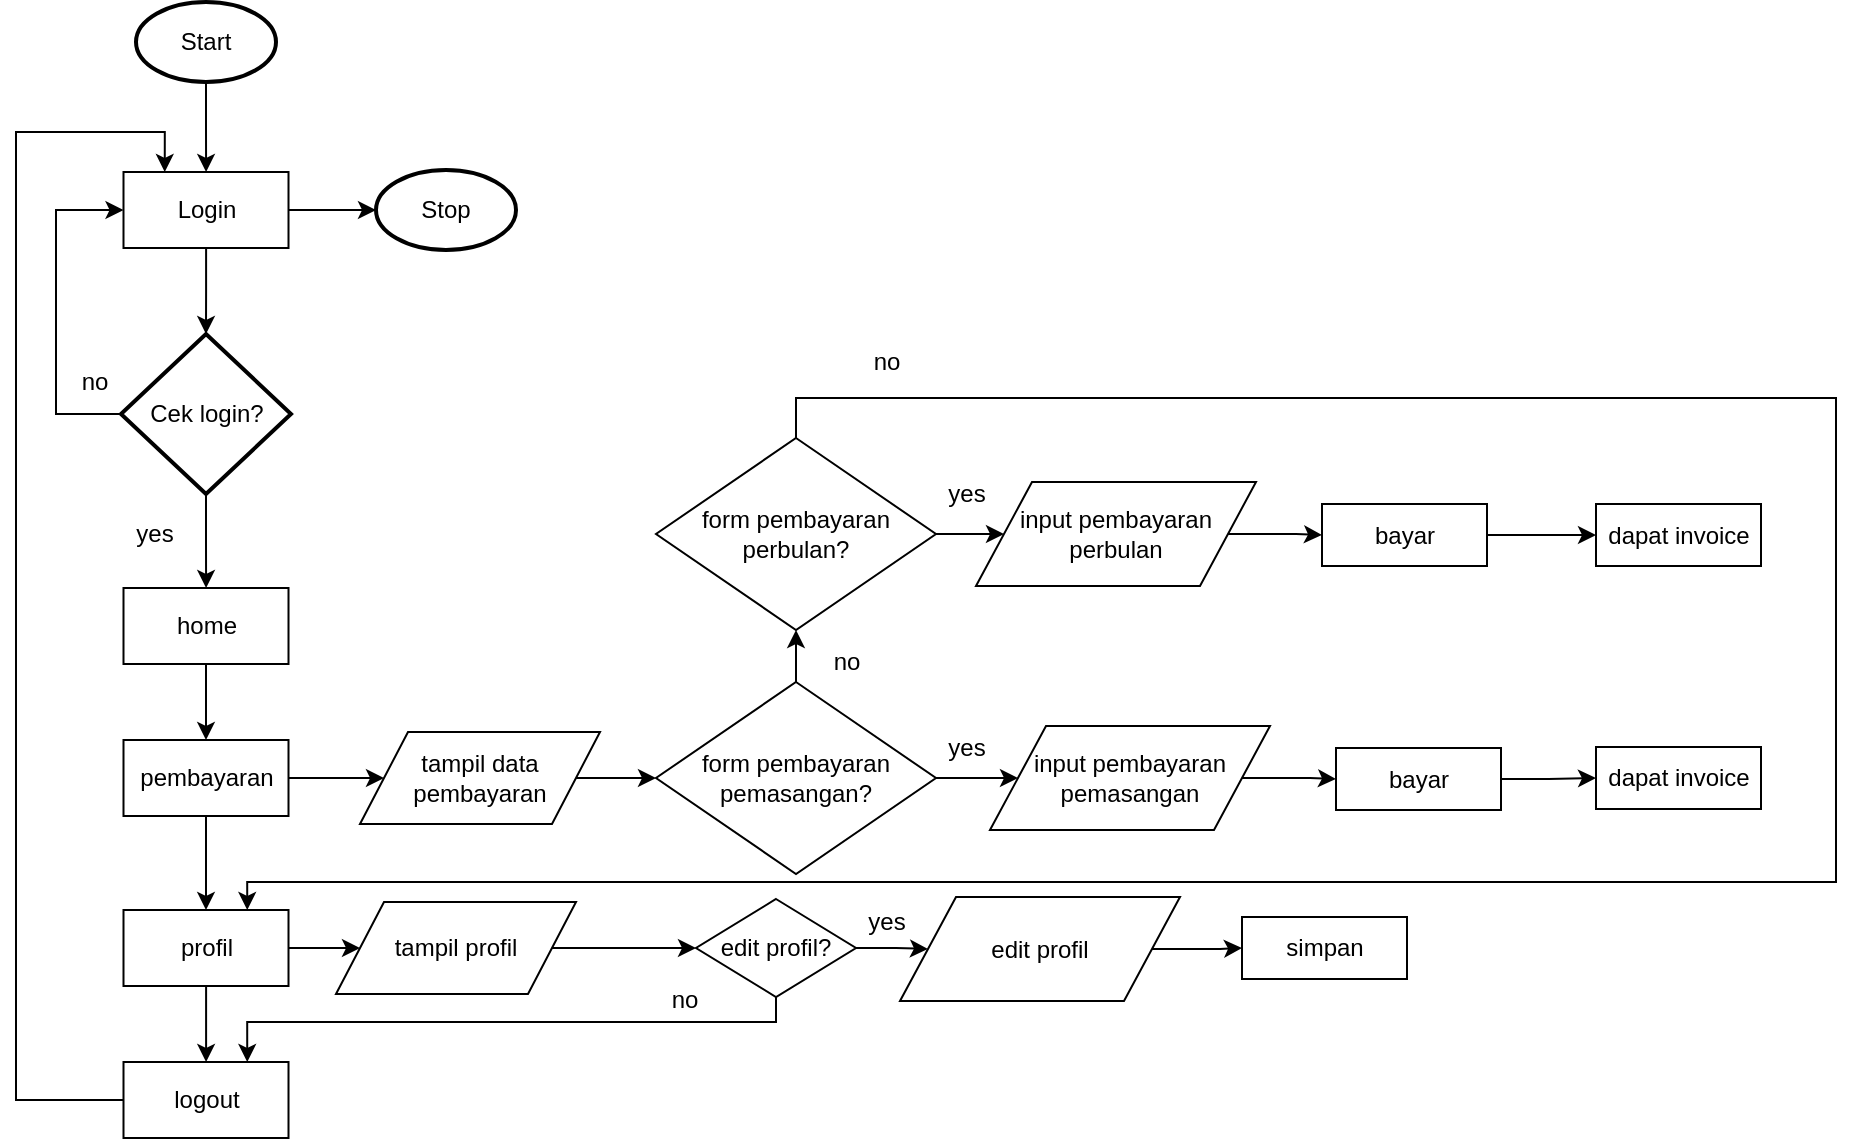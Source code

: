 <mxfile version="13.1.14" type="device"><diagram id="C5RBs43oDa-KdzZeNtuy" name="Page-1"><mxGraphModel dx="868" dy="479" grid="1" gridSize="10" guides="1" tooltips="1" connect="1" arrows="1" fold="1" page="1" pageScale="1" pageWidth="827" pageHeight="1169" math="0" shadow="0"><root><mxCell id="WIyWlLk6GJQsqaUBKTNV-0"/><mxCell id="WIyWlLk6GJQsqaUBKTNV-1" parent="WIyWlLk6GJQsqaUBKTNV-0"/><mxCell id="KHOEXjF2gYGAxF7AjPbU-5" value="" style="edgeStyle=orthogonalEdgeStyle;rounded=0;orthogonalLoop=1;jettySize=auto;html=1;" parent="WIyWlLk6GJQsqaUBKTNV-1" source="KHOEXjF2gYGAxF7AjPbU-3" target="KHOEXjF2gYGAxF7AjPbU-4" edge="1"><mxGeometry relative="1" as="geometry"/></mxCell><mxCell id="KHOEXjF2gYGAxF7AjPbU-3" value="Start" style="strokeWidth=2;html=1;shape=mxgraph.flowchart.start_1;whiteSpace=wrap;" parent="WIyWlLk6GJQsqaUBKTNV-1" vertex="1"><mxGeometry x="140" y="110" width="70" height="40" as="geometry"/></mxCell><mxCell id="KHOEXjF2gYGAxF7AjPbU-7" value="" style="edgeStyle=orthogonalEdgeStyle;rounded=0;orthogonalLoop=1;jettySize=auto;html=1;" parent="WIyWlLk6GJQsqaUBKTNV-1" source="KHOEXjF2gYGAxF7AjPbU-4" target="KHOEXjF2gYGAxF7AjPbU-6" edge="1"><mxGeometry relative="1" as="geometry"/></mxCell><mxCell id="cnSguDPMHmQK603voWWz-1" style="edgeStyle=orthogonalEdgeStyle;rounded=0;orthogonalLoop=1;jettySize=auto;html=1;exitX=1;exitY=0.5;exitDx=0;exitDy=0;entryX=0;entryY=0.5;entryDx=0;entryDy=0;entryPerimeter=0;" parent="WIyWlLk6GJQsqaUBKTNV-1" source="KHOEXjF2gYGAxF7AjPbU-4" target="cnSguDPMHmQK603voWWz-0" edge="1"><mxGeometry relative="1" as="geometry"/></mxCell><mxCell id="KHOEXjF2gYGAxF7AjPbU-4" value="Login" style="rounded=0;whiteSpace=wrap;html=1;" parent="WIyWlLk6GJQsqaUBKTNV-1" vertex="1"><mxGeometry x="133.75" y="195" width="82.5" height="38" as="geometry"/></mxCell><mxCell id="KHOEXjF2gYGAxF7AjPbU-8" style="edgeStyle=orthogonalEdgeStyle;rounded=0;orthogonalLoop=1;jettySize=auto;html=1;exitX=0;exitY=0.5;exitDx=0;exitDy=0;exitPerimeter=0;entryX=0;entryY=0.5;entryDx=0;entryDy=0;" parent="WIyWlLk6GJQsqaUBKTNV-1" source="KHOEXjF2gYGAxF7AjPbU-6" target="KHOEXjF2gYGAxF7AjPbU-4" edge="1"><mxGeometry relative="1" as="geometry"><Array as="points"><mxPoint x="100" y="316"/><mxPoint x="100" y="214"/></Array></mxGeometry></mxCell><mxCell id="KHOEXjF2gYGAxF7AjPbU-12" value="" style="edgeStyle=orthogonalEdgeStyle;rounded=0;orthogonalLoop=1;jettySize=auto;html=1;" parent="WIyWlLk6GJQsqaUBKTNV-1" source="KHOEXjF2gYGAxF7AjPbU-6" target="KHOEXjF2gYGAxF7AjPbU-11" edge="1"><mxGeometry relative="1" as="geometry"/></mxCell><mxCell id="KHOEXjF2gYGAxF7AjPbU-6" value="Cek login?" style="strokeWidth=2;html=1;shape=mxgraph.flowchart.decision;whiteSpace=wrap;" parent="WIyWlLk6GJQsqaUBKTNV-1" vertex="1"><mxGeometry x="132.5" y="276" width="85" height="80" as="geometry"/></mxCell><mxCell id="KHOEXjF2gYGAxF7AjPbU-9" value="no" style="text;html=1;align=center;verticalAlign=middle;resizable=0;points=[];autosize=1;" parent="WIyWlLk6GJQsqaUBKTNV-1" vertex="1"><mxGeometry x="103.75" y="290" width="30" height="20" as="geometry"/></mxCell><mxCell id="KHOEXjF2gYGAxF7AjPbU-19" style="edgeStyle=orthogonalEdgeStyle;rounded=0;orthogonalLoop=1;jettySize=auto;html=1;exitX=0.5;exitY=1;exitDx=0;exitDy=0;entryX=0.5;entryY=0;entryDx=0;entryDy=0;" parent="WIyWlLk6GJQsqaUBKTNV-1" source="KHOEXjF2gYGAxF7AjPbU-11" target="KHOEXjF2gYGAxF7AjPbU-14" edge="1"><mxGeometry relative="1" as="geometry"/></mxCell><mxCell id="KHOEXjF2gYGAxF7AjPbU-11" value="home" style="rounded=0;whiteSpace=wrap;html=1;" parent="WIyWlLk6GJQsqaUBKTNV-1" vertex="1"><mxGeometry x="133.75" y="403" width="82.5" height="38" as="geometry"/></mxCell><mxCell id="KHOEXjF2gYGAxF7AjPbU-13" value="yes" style="text;html=1;align=center;verticalAlign=middle;resizable=0;points=[];autosize=1;" parent="WIyWlLk6GJQsqaUBKTNV-1" vertex="1"><mxGeometry x="133.75" y="366" width="30" height="20" as="geometry"/></mxCell><mxCell id="KHOEXjF2gYGAxF7AjPbU-33" style="edgeStyle=orthogonalEdgeStyle;rounded=0;orthogonalLoop=1;jettySize=auto;html=1;exitX=0.5;exitY=1;exitDx=0;exitDy=0;entryX=0.5;entryY=0;entryDx=0;entryDy=0;" parent="WIyWlLk6GJQsqaUBKTNV-1" source="KHOEXjF2gYGAxF7AjPbU-14" target="KHOEXjF2gYGAxF7AjPbU-32" edge="1"><mxGeometry relative="1" as="geometry"/></mxCell><mxCell id="gcHb0NRogdg0cu3Dn8Me-2" style="edgeStyle=orthogonalEdgeStyle;rounded=0;orthogonalLoop=1;jettySize=auto;html=1;exitX=1;exitY=0.5;exitDx=0;exitDy=0;" parent="WIyWlLk6GJQsqaUBKTNV-1" source="KHOEXjF2gYGAxF7AjPbU-14" target="gcHb0NRogdg0cu3Dn8Me-1" edge="1"><mxGeometry relative="1" as="geometry"/></mxCell><mxCell id="KHOEXjF2gYGAxF7AjPbU-14" value="pembayaran" style="rounded=0;whiteSpace=wrap;html=1;" parent="WIyWlLk6GJQsqaUBKTNV-1" vertex="1"><mxGeometry x="133.75" y="479" width="82.5" height="38" as="geometry"/></mxCell><mxCell id="gcHb0NRogdg0cu3Dn8Me-11" value="" style="edgeStyle=orthogonalEdgeStyle;rounded=0;orthogonalLoop=1;jettySize=auto;html=1;" parent="WIyWlLk6GJQsqaUBKTNV-1" source="KHOEXjF2gYGAxF7AjPbU-32" target="gcHb0NRogdg0cu3Dn8Me-10" edge="1"><mxGeometry relative="1" as="geometry"/></mxCell><mxCell id="gcHb0NRogdg0cu3Dn8Me-14" value="" style="edgeStyle=orthogonalEdgeStyle;rounded=0;orthogonalLoop=1;jettySize=auto;html=1;" parent="WIyWlLk6GJQsqaUBKTNV-1" source="KHOEXjF2gYGAxF7AjPbU-32" target="gcHb0NRogdg0cu3Dn8Me-12" edge="1"><mxGeometry relative="1" as="geometry"/></mxCell><mxCell id="KHOEXjF2gYGAxF7AjPbU-32" value="profil" style="rounded=0;whiteSpace=wrap;html=1;" parent="WIyWlLk6GJQsqaUBKTNV-1" vertex="1"><mxGeometry x="133.75" y="564" width="82.5" height="38" as="geometry"/></mxCell><mxCell id="gcHb0NRogdg0cu3Dn8Me-36" style="edgeStyle=orthogonalEdgeStyle;rounded=0;orthogonalLoop=1;jettySize=auto;html=1;exitX=0;exitY=0.5;exitDx=0;exitDy=0;entryX=0.25;entryY=0;entryDx=0;entryDy=0;" parent="WIyWlLk6GJQsqaUBKTNV-1" source="gcHb0NRogdg0cu3Dn8Me-10" target="KHOEXjF2gYGAxF7AjPbU-4" edge="1"><mxGeometry relative="1" as="geometry"><mxPoint x="90" y="240" as="targetPoint"/><Array as="points"><mxPoint x="80" y="659"/><mxPoint x="80" y="175"/><mxPoint x="154" y="175"/></Array></mxGeometry></mxCell><mxCell id="gcHb0NRogdg0cu3Dn8Me-10" value="logout" style="rounded=0;whiteSpace=wrap;html=1;" parent="WIyWlLk6GJQsqaUBKTNV-1" vertex="1"><mxGeometry x="133.75" y="640" width="82.5" height="38" as="geometry"/></mxCell><mxCell id="cnSguDPMHmQK603voWWz-0" value="Stop" style="strokeWidth=2;html=1;shape=mxgraph.flowchart.start_1;whiteSpace=wrap;" parent="WIyWlLk6GJQsqaUBKTNV-1" vertex="1"><mxGeometry x="260" y="194" width="70" height="40" as="geometry"/></mxCell><mxCell id="gcHb0NRogdg0cu3Dn8Me-4" style="edgeStyle=orthogonalEdgeStyle;rounded=0;orthogonalLoop=1;jettySize=auto;html=1;exitX=1;exitY=0.5;exitDx=0;exitDy=0;entryX=0;entryY=0.5;entryDx=0;entryDy=0;" parent="WIyWlLk6GJQsqaUBKTNV-1" source="gcHb0NRogdg0cu3Dn8Me-1" target="gcHb0NRogdg0cu3Dn8Me-3" edge="1"><mxGeometry relative="1" as="geometry"/></mxCell><mxCell id="gcHb0NRogdg0cu3Dn8Me-1" value="tampil data pembayaran" style="shape=parallelogram;perimeter=parallelogramPerimeter;whiteSpace=wrap;html=1;" parent="WIyWlLk6GJQsqaUBKTNV-1" vertex="1"><mxGeometry x="252" y="475" width="120" height="46" as="geometry"/></mxCell><mxCell id="gcHb0NRogdg0cu3Dn8Me-6" style="edgeStyle=orthogonalEdgeStyle;rounded=0;orthogonalLoop=1;jettySize=auto;html=1;exitX=1;exitY=0.5;exitDx=0;exitDy=0;entryX=0;entryY=0.5;entryDx=0;entryDy=0;" parent="WIyWlLk6GJQsqaUBKTNV-1" source="gcHb0NRogdg0cu3Dn8Me-3" target="gcHb0NRogdg0cu3Dn8Me-5" edge="1"><mxGeometry relative="1" as="geometry"/></mxCell><mxCell id="gcHb0NRogdg0cu3Dn8Me-27" style="edgeStyle=orthogonalEdgeStyle;rounded=0;orthogonalLoop=1;jettySize=auto;html=1;exitX=0.5;exitY=0;exitDx=0;exitDy=0;entryX=0.5;entryY=1;entryDx=0;entryDy=0;" parent="WIyWlLk6GJQsqaUBKTNV-1" source="gcHb0NRogdg0cu3Dn8Me-3" target="gcHb0NRogdg0cu3Dn8Me-26" edge="1"><mxGeometry relative="1" as="geometry"/></mxCell><mxCell id="gcHb0NRogdg0cu3Dn8Me-3" value="form pembayaran pemasangan?" style="rhombus;whiteSpace=wrap;html=1;" parent="WIyWlLk6GJQsqaUBKTNV-1" vertex="1"><mxGeometry x="400" y="450" width="140" height="96" as="geometry"/></mxCell><mxCell id="gcHb0NRogdg0cu3Dn8Me-8" style="edgeStyle=orthogonalEdgeStyle;rounded=0;orthogonalLoop=1;jettySize=auto;html=1;exitX=1;exitY=0.5;exitDx=0;exitDy=0;entryX=0;entryY=0.5;entryDx=0;entryDy=0;" parent="WIyWlLk6GJQsqaUBKTNV-1" source="gcHb0NRogdg0cu3Dn8Me-5" target="gcHb0NRogdg0cu3Dn8Me-7" edge="1"><mxGeometry relative="1" as="geometry"/></mxCell><mxCell id="gcHb0NRogdg0cu3Dn8Me-5" value="input pembayaran pemasangan" style="shape=parallelogram;perimeter=parallelogramPerimeter;whiteSpace=wrap;html=1;" parent="WIyWlLk6GJQsqaUBKTNV-1" vertex="1"><mxGeometry x="567" y="472" width="140" height="52" as="geometry"/></mxCell><mxCell id="vN7mcDO_TWOSI87jHi4h-3" value="" style="edgeStyle=orthogonalEdgeStyle;rounded=0;orthogonalLoop=1;jettySize=auto;html=1;" edge="1" parent="WIyWlLk6GJQsqaUBKTNV-1" source="gcHb0NRogdg0cu3Dn8Me-7" target="vN7mcDO_TWOSI87jHi4h-2"><mxGeometry relative="1" as="geometry"/></mxCell><mxCell id="gcHb0NRogdg0cu3Dn8Me-7" value="bayar" style="rounded=0;whiteSpace=wrap;html=1;" parent="WIyWlLk6GJQsqaUBKTNV-1" vertex="1"><mxGeometry x="740" y="483" width="82.5" height="31" as="geometry"/></mxCell><mxCell id="gcHb0NRogdg0cu3Dn8Me-15" value="" style="edgeStyle=orthogonalEdgeStyle;rounded=0;orthogonalLoop=1;jettySize=auto;html=1;" parent="WIyWlLk6GJQsqaUBKTNV-1" source="gcHb0NRogdg0cu3Dn8Me-12" target="gcHb0NRogdg0cu3Dn8Me-13" edge="1"><mxGeometry relative="1" as="geometry"/></mxCell><mxCell id="gcHb0NRogdg0cu3Dn8Me-12" value="tampil profil" style="shape=parallelogram;perimeter=parallelogramPerimeter;whiteSpace=wrap;html=1;" parent="WIyWlLk6GJQsqaUBKTNV-1" vertex="1"><mxGeometry x="240" y="560" width="120" height="46" as="geometry"/></mxCell><mxCell id="gcHb0NRogdg0cu3Dn8Me-21" value="" style="edgeStyle=orthogonalEdgeStyle;rounded=0;orthogonalLoop=1;jettySize=auto;html=1;" parent="WIyWlLk6GJQsqaUBKTNV-1" source="gcHb0NRogdg0cu3Dn8Me-13" target="gcHb0NRogdg0cu3Dn8Me-16" edge="1"><mxGeometry relative="1" as="geometry"/></mxCell><mxCell id="gcHb0NRogdg0cu3Dn8Me-24" style="edgeStyle=orthogonalEdgeStyle;rounded=0;orthogonalLoop=1;jettySize=auto;html=1;exitX=0.5;exitY=1;exitDx=0;exitDy=0;entryX=0.75;entryY=0;entryDx=0;entryDy=0;" parent="WIyWlLk6GJQsqaUBKTNV-1" source="gcHb0NRogdg0cu3Dn8Me-13" target="gcHb0NRogdg0cu3Dn8Me-10" edge="1"><mxGeometry relative="1" as="geometry"><Array as="points"><mxPoint x="460" y="620"/><mxPoint x="196" y="620"/></Array></mxGeometry></mxCell><mxCell id="gcHb0NRogdg0cu3Dn8Me-13" value="edit profil?" style="rhombus;whiteSpace=wrap;html=1;" parent="WIyWlLk6GJQsqaUBKTNV-1" vertex="1"><mxGeometry x="420" y="558.5" width="80" height="49" as="geometry"/></mxCell><mxCell id="gcHb0NRogdg0cu3Dn8Me-22" value="" style="edgeStyle=orthogonalEdgeStyle;rounded=0;orthogonalLoop=1;jettySize=auto;html=1;" parent="WIyWlLk6GJQsqaUBKTNV-1" source="gcHb0NRogdg0cu3Dn8Me-16" target="gcHb0NRogdg0cu3Dn8Me-17" edge="1"><mxGeometry relative="1" as="geometry"/></mxCell><mxCell id="gcHb0NRogdg0cu3Dn8Me-16" value="edit profil" style="shape=parallelogram;perimeter=parallelogramPerimeter;whiteSpace=wrap;html=1;" parent="WIyWlLk6GJQsqaUBKTNV-1" vertex="1"><mxGeometry x="522" y="557.5" width="140" height="52" as="geometry"/></mxCell><mxCell id="gcHb0NRogdg0cu3Dn8Me-17" value="simpan" style="rounded=0;whiteSpace=wrap;html=1;" parent="WIyWlLk6GJQsqaUBKTNV-1" vertex="1"><mxGeometry x="693" y="567.5" width="82.5" height="31" as="geometry"/></mxCell><mxCell id="gcHb0NRogdg0cu3Dn8Me-19" value="yes" style="text;html=1;align=center;verticalAlign=middle;resizable=0;points=[];autosize=1;" parent="WIyWlLk6GJQsqaUBKTNV-1" vertex="1"><mxGeometry x="540" y="473" width="30" height="20" as="geometry"/></mxCell><mxCell id="gcHb0NRogdg0cu3Dn8Me-23" value="yes" style="text;html=1;align=center;verticalAlign=middle;resizable=0;points=[];autosize=1;" parent="WIyWlLk6GJQsqaUBKTNV-1" vertex="1"><mxGeometry x="500" y="560" width="30" height="20" as="geometry"/></mxCell><mxCell id="gcHb0NRogdg0cu3Dn8Me-25" value="no" style="text;html=1;align=center;verticalAlign=middle;resizable=0;points=[];autosize=1;" parent="WIyWlLk6GJQsqaUBKTNV-1" vertex="1"><mxGeometry x="399" y="598.5" width="30" height="20" as="geometry"/></mxCell><mxCell id="gcHb0NRogdg0cu3Dn8Me-31" value="" style="edgeStyle=orthogonalEdgeStyle;rounded=0;orthogonalLoop=1;jettySize=auto;html=1;" parent="WIyWlLk6GJQsqaUBKTNV-1" source="gcHb0NRogdg0cu3Dn8Me-26" target="gcHb0NRogdg0cu3Dn8Me-29" edge="1"><mxGeometry relative="1" as="geometry"/></mxCell><mxCell id="gcHb0NRogdg0cu3Dn8Me-33" style="edgeStyle=orthogonalEdgeStyle;rounded=0;orthogonalLoop=1;jettySize=auto;html=1;exitX=0.5;exitY=0;exitDx=0;exitDy=0;entryX=0.75;entryY=0;entryDx=0;entryDy=0;" parent="WIyWlLk6GJQsqaUBKTNV-1" source="gcHb0NRogdg0cu3Dn8Me-26" target="KHOEXjF2gYGAxF7AjPbU-32" edge="1"><mxGeometry relative="1" as="geometry"><Array as="points"><mxPoint x="470" y="308"/><mxPoint x="990" y="308"/><mxPoint x="990" y="550"/><mxPoint x="196" y="550"/></Array></mxGeometry></mxCell><mxCell id="gcHb0NRogdg0cu3Dn8Me-26" value="form pembayaran perbulan?" style="rhombus;whiteSpace=wrap;html=1;" parent="WIyWlLk6GJQsqaUBKTNV-1" vertex="1"><mxGeometry x="400" y="328" width="140" height="96" as="geometry"/></mxCell><mxCell id="gcHb0NRogdg0cu3Dn8Me-28" value="no" style="text;html=1;align=center;verticalAlign=middle;resizable=0;points=[];autosize=1;" parent="WIyWlLk6GJQsqaUBKTNV-1" vertex="1"><mxGeometry x="480" y="430" width="30" height="20" as="geometry"/></mxCell><mxCell id="gcHb0NRogdg0cu3Dn8Me-32" value="" style="edgeStyle=orthogonalEdgeStyle;rounded=0;orthogonalLoop=1;jettySize=auto;html=1;" parent="WIyWlLk6GJQsqaUBKTNV-1" source="gcHb0NRogdg0cu3Dn8Me-29" target="gcHb0NRogdg0cu3Dn8Me-30" edge="1"><mxGeometry relative="1" as="geometry"/></mxCell><mxCell id="gcHb0NRogdg0cu3Dn8Me-29" value="input pembayaran perbulan" style="shape=parallelogram;perimeter=parallelogramPerimeter;whiteSpace=wrap;html=1;" parent="WIyWlLk6GJQsqaUBKTNV-1" vertex="1"><mxGeometry x="560" y="350" width="140" height="52" as="geometry"/></mxCell><mxCell id="vN7mcDO_TWOSI87jHi4h-1" value="" style="edgeStyle=orthogonalEdgeStyle;rounded=0;orthogonalLoop=1;jettySize=auto;html=1;" edge="1" parent="WIyWlLk6GJQsqaUBKTNV-1" source="gcHb0NRogdg0cu3Dn8Me-30" target="vN7mcDO_TWOSI87jHi4h-0"><mxGeometry relative="1" as="geometry"/></mxCell><mxCell id="gcHb0NRogdg0cu3Dn8Me-30" value="bayar" style="rounded=0;whiteSpace=wrap;html=1;" parent="WIyWlLk6GJQsqaUBKTNV-1" vertex="1"><mxGeometry x="733" y="361" width="82.5" height="31" as="geometry"/></mxCell><mxCell id="gcHb0NRogdg0cu3Dn8Me-34" value="no" style="text;html=1;align=center;verticalAlign=middle;resizable=0;points=[];autosize=1;" parent="WIyWlLk6GJQsqaUBKTNV-1" vertex="1"><mxGeometry x="500" y="280" width="30" height="20" as="geometry"/></mxCell><mxCell id="gcHb0NRogdg0cu3Dn8Me-35" value="yes" style="text;html=1;align=center;verticalAlign=middle;resizable=0;points=[];autosize=1;" parent="WIyWlLk6GJQsqaUBKTNV-1" vertex="1"><mxGeometry x="540" y="346" width="30" height="20" as="geometry"/></mxCell><mxCell id="vN7mcDO_TWOSI87jHi4h-0" value="dapat invoice" style="rounded=0;whiteSpace=wrap;html=1;" vertex="1" parent="WIyWlLk6GJQsqaUBKTNV-1"><mxGeometry x="870" y="361" width="82.5" height="31" as="geometry"/></mxCell><mxCell id="vN7mcDO_TWOSI87jHi4h-2" value="dapat invoice" style="rounded=0;whiteSpace=wrap;html=1;" vertex="1" parent="WIyWlLk6GJQsqaUBKTNV-1"><mxGeometry x="870" y="482.5" width="82.5" height="31" as="geometry"/></mxCell></root></mxGraphModel></diagram></mxfile>
